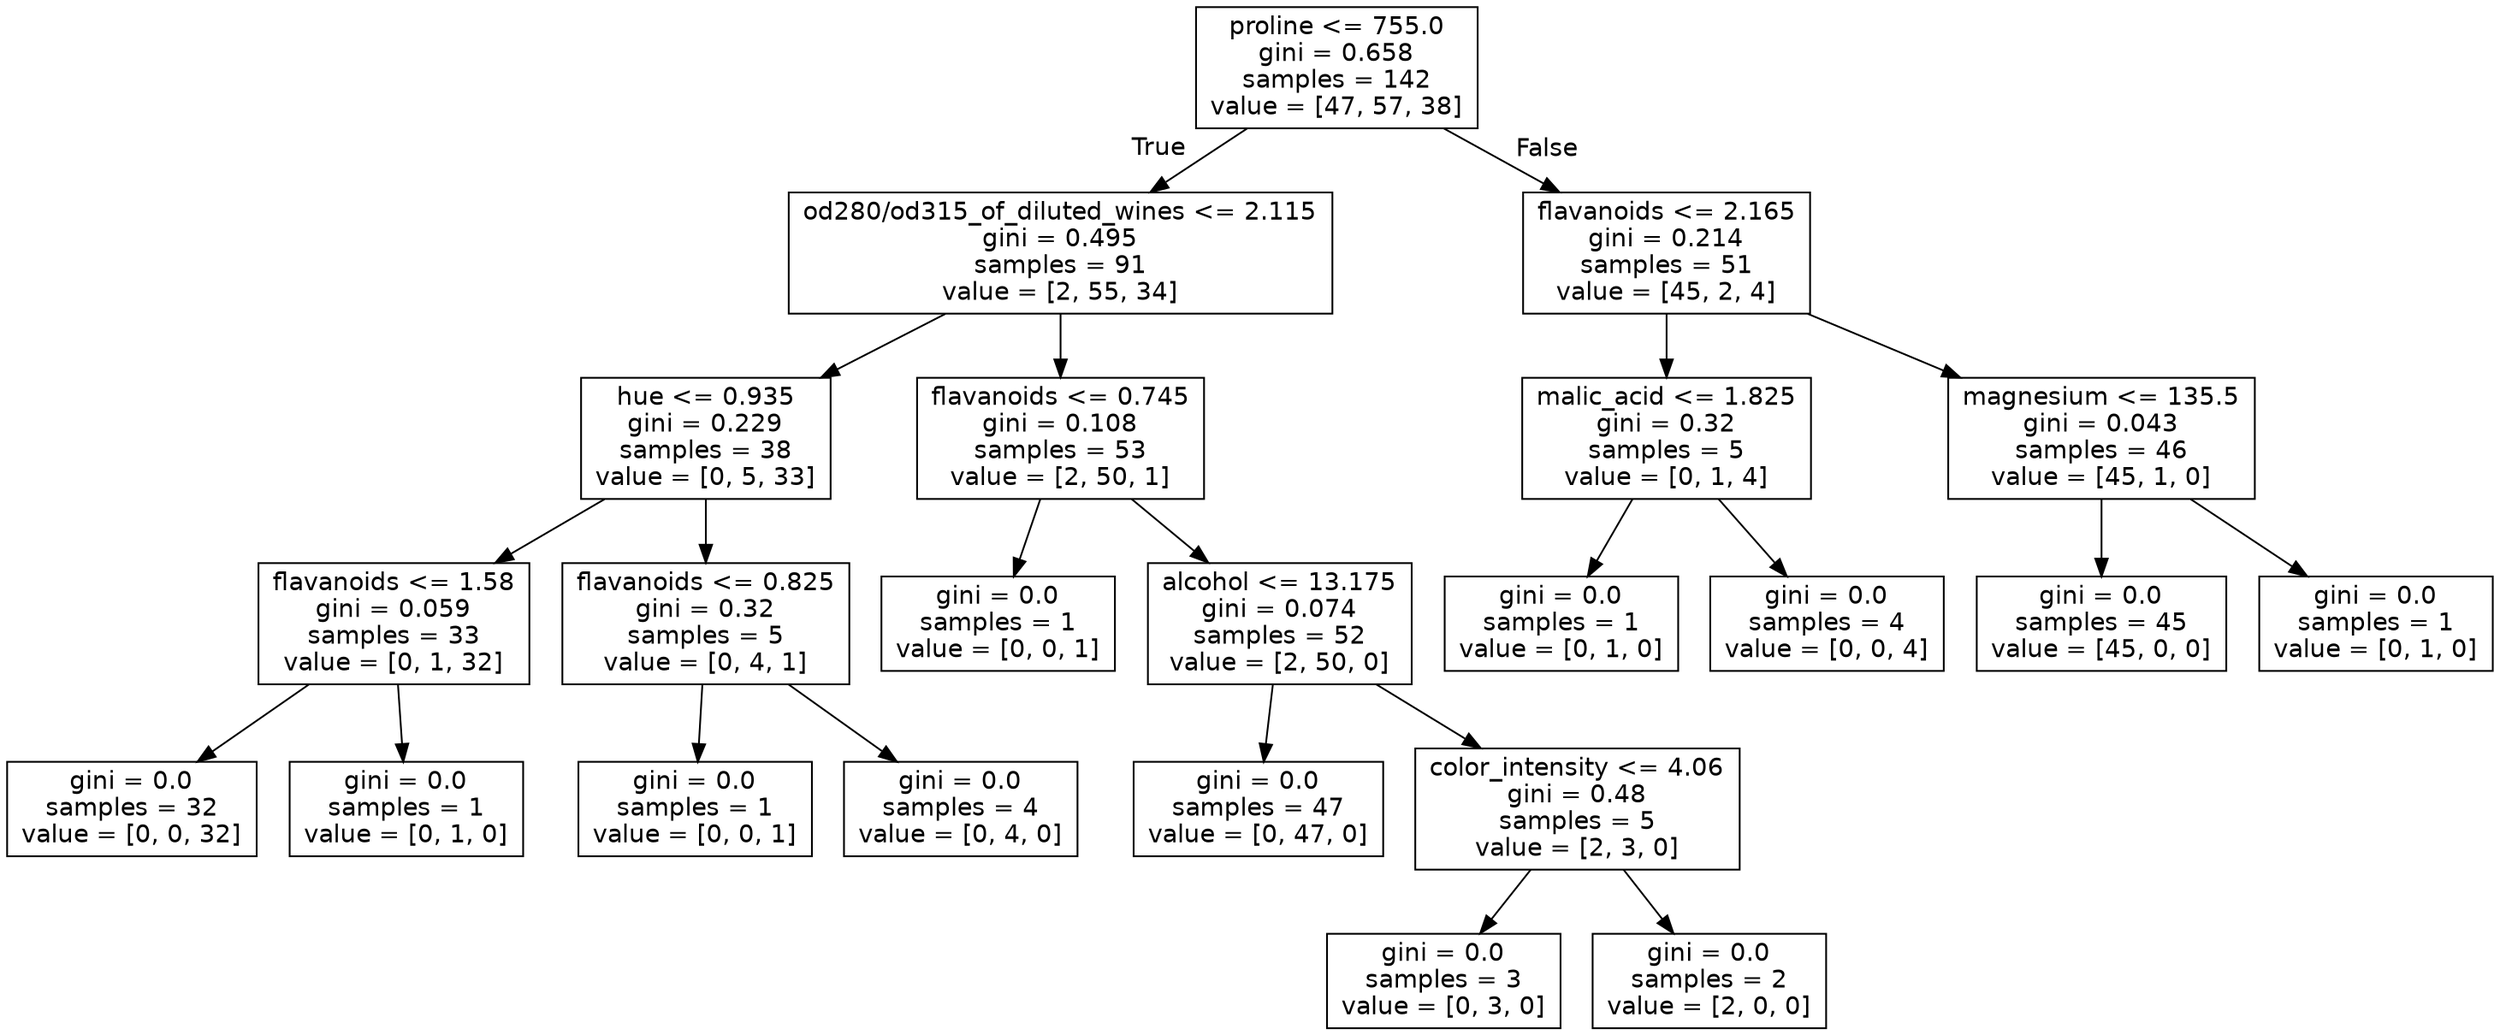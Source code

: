 digraph Tree {
node [shape=box, fontname="helvetica"] ;
edge [fontname="helvetica"] ;
0 [label="proline <= 755.0\ngini = 0.658\nsamples = 142\nvalue = [47, 57, 38]"] ;
1 [label="od280/od315_of_diluted_wines <= 2.115\ngini = 0.495\nsamples = 91\nvalue = [2, 55, 34]"] ;
0 -> 1 [labeldistance=2.5, labelangle=45, headlabel="True"] ;
2 [label="hue <= 0.935\ngini = 0.229\nsamples = 38\nvalue = [0, 5, 33]"] ;
1 -> 2 ;
3 [label="flavanoids <= 1.58\ngini = 0.059\nsamples = 33\nvalue = [0, 1, 32]"] ;
2 -> 3 ;
4 [label="gini = 0.0\nsamples = 32\nvalue = [0, 0, 32]"] ;
3 -> 4 ;
5 [label="gini = 0.0\nsamples = 1\nvalue = [0, 1, 0]"] ;
3 -> 5 ;
6 [label="flavanoids <= 0.825\ngini = 0.32\nsamples = 5\nvalue = [0, 4, 1]"] ;
2 -> 6 ;
7 [label="gini = 0.0\nsamples = 1\nvalue = [0, 0, 1]"] ;
6 -> 7 ;
8 [label="gini = 0.0\nsamples = 4\nvalue = [0, 4, 0]"] ;
6 -> 8 ;
9 [label="flavanoids <= 0.745\ngini = 0.108\nsamples = 53\nvalue = [2, 50, 1]"] ;
1 -> 9 ;
10 [label="gini = 0.0\nsamples = 1\nvalue = [0, 0, 1]"] ;
9 -> 10 ;
11 [label="alcohol <= 13.175\ngini = 0.074\nsamples = 52\nvalue = [2, 50, 0]"] ;
9 -> 11 ;
12 [label="gini = 0.0\nsamples = 47\nvalue = [0, 47, 0]"] ;
11 -> 12 ;
13 [label="color_intensity <= 4.06\ngini = 0.48\nsamples = 5\nvalue = [2, 3, 0]"] ;
11 -> 13 ;
14 [label="gini = 0.0\nsamples = 3\nvalue = [0, 3, 0]"] ;
13 -> 14 ;
15 [label="gini = 0.0\nsamples = 2\nvalue = [2, 0, 0]"] ;
13 -> 15 ;
16 [label="flavanoids <= 2.165\ngini = 0.214\nsamples = 51\nvalue = [45, 2, 4]"] ;
0 -> 16 [labeldistance=2.5, labelangle=-45, headlabel="False"] ;
17 [label="malic_acid <= 1.825\ngini = 0.32\nsamples = 5\nvalue = [0, 1, 4]"] ;
16 -> 17 ;
18 [label="gini = 0.0\nsamples = 1\nvalue = [0, 1, 0]"] ;
17 -> 18 ;
19 [label="gini = 0.0\nsamples = 4\nvalue = [0, 0, 4]"] ;
17 -> 19 ;
20 [label="magnesium <= 135.5\ngini = 0.043\nsamples = 46\nvalue = [45, 1, 0]"] ;
16 -> 20 ;
21 [label="gini = 0.0\nsamples = 45\nvalue = [45, 0, 0]"] ;
20 -> 21 ;
22 [label="gini = 0.0\nsamples = 1\nvalue = [0, 1, 0]"] ;
20 -> 22 ;
}